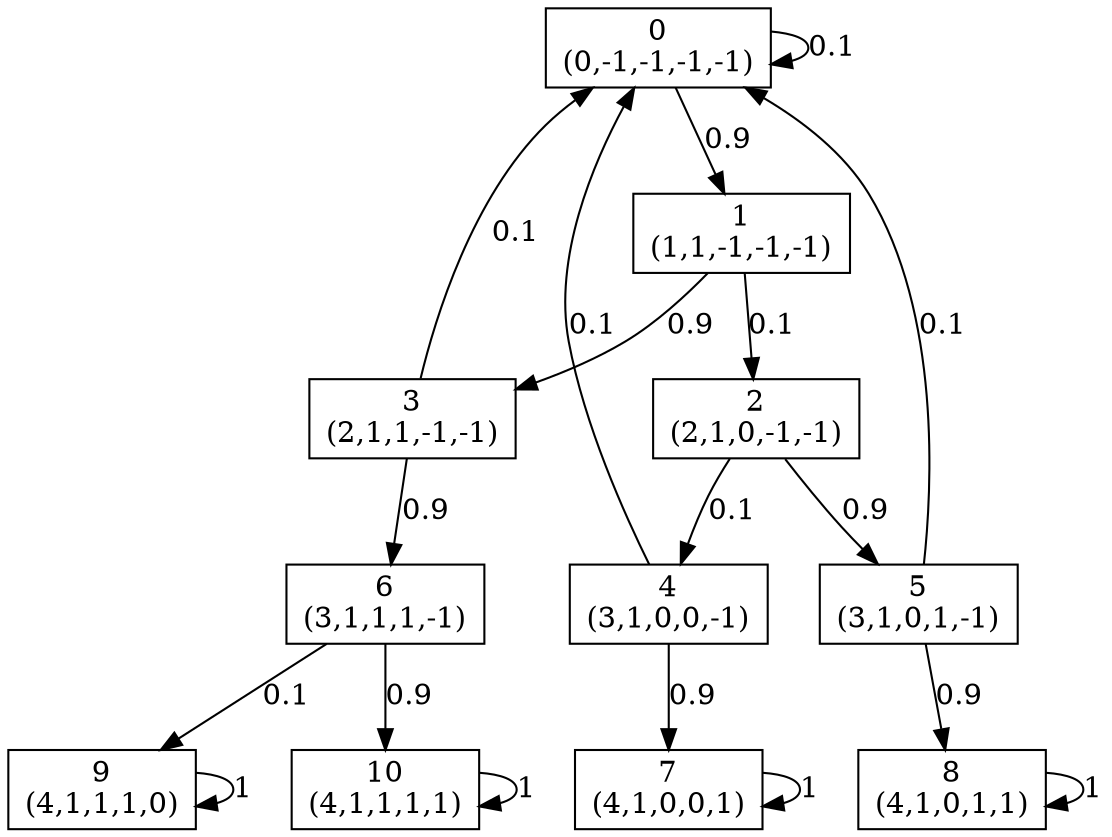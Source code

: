 digraph P {
node [shape=box];
0 -> 0 [ label="0.1" ];
0 -> 1 [ label="0.9" ];
1 -> 2 [ label="0.1" ];
1 -> 3 [ label="0.9" ];
2 -> 4 [ label="0.1" ];
2 -> 5 [ label="0.9" ];
3 -> 0 [ label="0.1" ];
3 -> 6 [ label="0.9" ];
4 -> 0 [ label="0.1" ];
4 -> 7 [ label="0.9" ];
5 -> 0 [ label="0.1" ];
5 -> 8 [ label="0.9" ];
6 -> 9 [ label="0.1" ];
6 -> 10 [ label="0.9" ];
7 -> 7 [ label="1" ];
8 -> 8 [ label="1" ];
9 -> 9 [ label="1" ];
10 -> 10 [ label="1" ];
0 [label="0\n(0,-1,-1,-1,-1)"];
1 [label="1\n(1,1,-1,-1,-1)"];
2 [label="2\n(2,1,0,-1,-1)"];
3 [label="3\n(2,1,1,-1,-1)"];
4 [label="4\n(3,1,0,0,-1)"];
5 [label="5\n(3,1,0,1,-1)"];
6 [label="6\n(3,1,1,1,-1)"];
7 [label="7\n(4,1,0,0,1)"];
8 [label="8\n(4,1,0,1,1)"];
9 [label="9\n(4,1,1,1,0)"];
10 [label="10\n(4,1,1,1,1)"];
}
